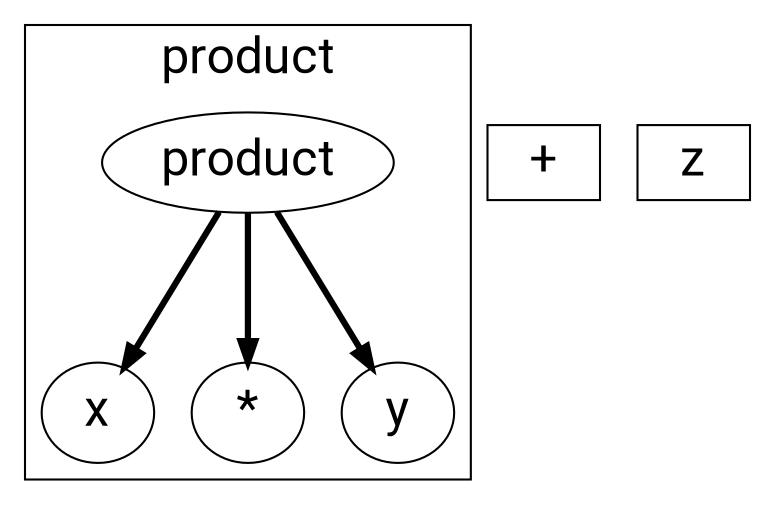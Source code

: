digraph treeSitterParse2 {
  graph [fontsize=24, fontname = "roboto"]
  edge [fontsize=24, fontname = "roboto"]
  node [fontsize=24, fontname = "roboto"]
  ranksep = 1
  nodesep = .25
  edge [style="setlinewidth(3)"]

  subgraph cluster_1 {
    label = "product";
    color=black;
    rankdir = "TB";


    v1 [label="x"]
    product -> v1
    star [label="*"]
    product -> star
    v2 [label="y"]
    product -> v2
  }


  plus [shape=box, label="+"]
  v3 [shape=box, label="z"]
}
